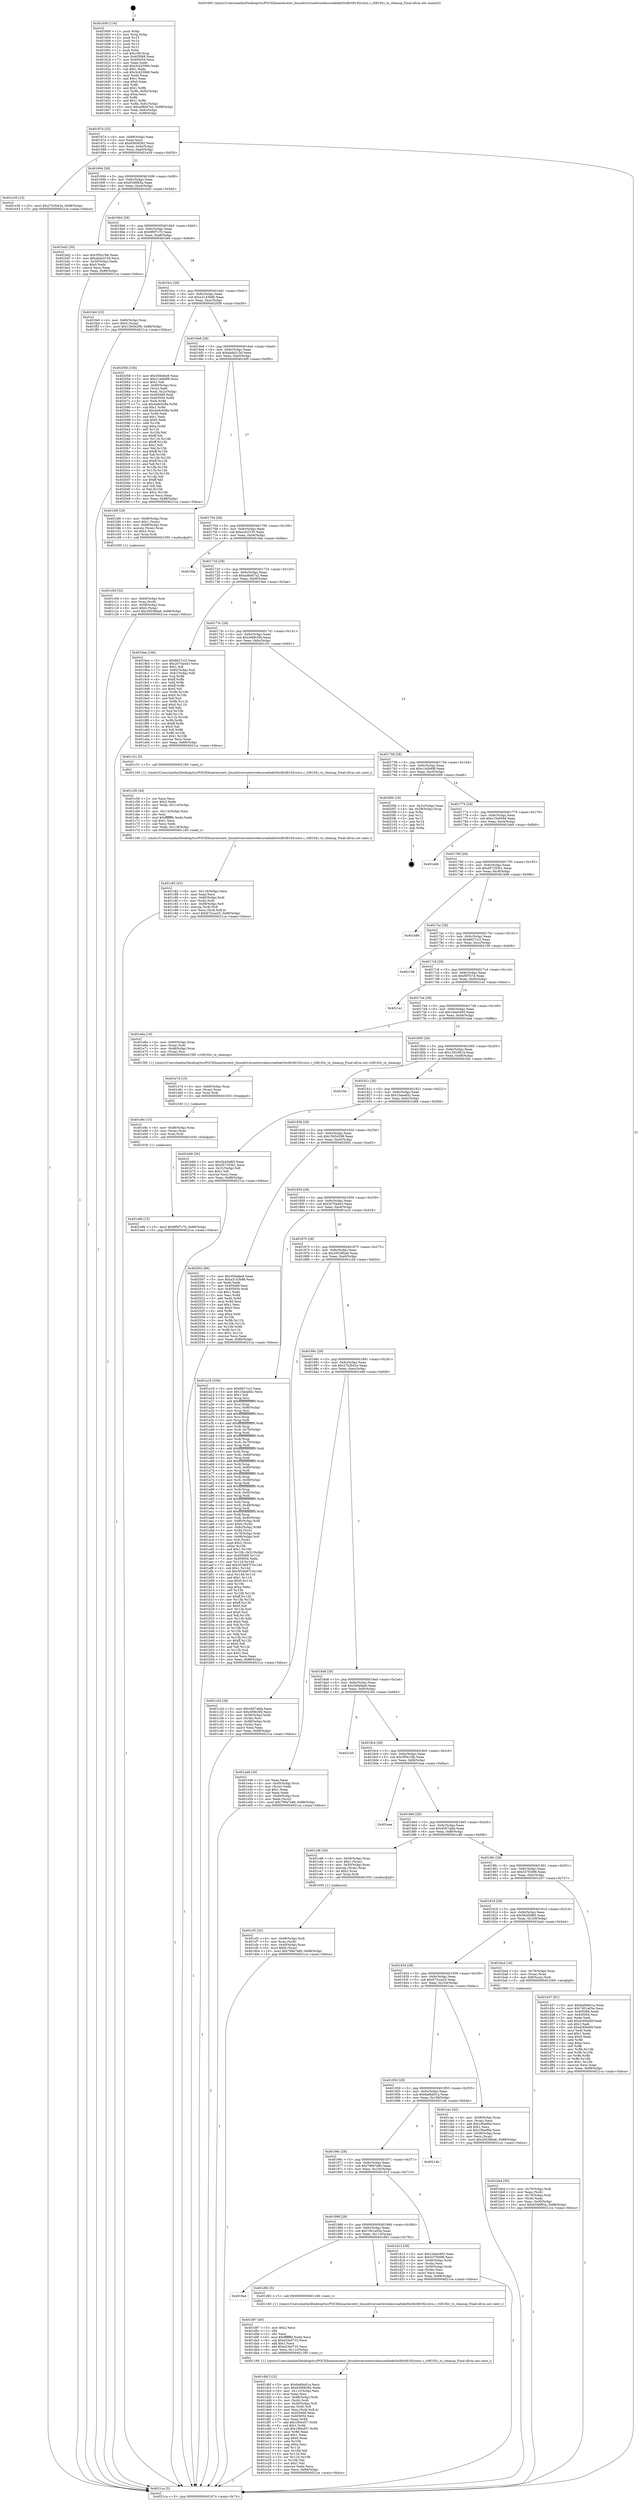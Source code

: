 digraph "0x401600" {
  label = "0x401600 (/mnt/c/Users/mathe/Desktop/tcc/POCII/binaries/extr_linuxdriversnetwirelessrealtekrtlwifirtl8192cutrx.c_rtl8192c_tx_cleanup_Final-ollvm.out::main(0))"
  labelloc = "t"
  node[shape=record]

  Entry [label="",width=0.3,height=0.3,shape=circle,fillcolor=black,style=filled]
  "0x401674" [label="{
     0x401674 [32]\l
     | [instrs]\l
     &nbsp;&nbsp;0x401674 \<+6\>: mov -0x88(%rbp),%eax\l
     &nbsp;&nbsp;0x40167a \<+2\>: mov %eax,%ecx\l
     &nbsp;&nbsp;0x40167c \<+6\>: sub $0x83608382,%ecx\l
     &nbsp;&nbsp;0x401682 \<+6\>: mov %eax,-0x9c(%rbp)\l
     &nbsp;&nbsp;0x401688 \<+6\>: mov %ecx,-0xa0(%rbp)\l
     &nbsp;&nbsp;0x40168e \<+6\>: je 0000000000401e39 \<main+0x839\>\l
  }"]
  "0x401e39" [label="{
     0x401e39 [15]\l
     | [instrs]\l
     &nbsp;&nbsp;0x401e39 \<+10\>: movl $0x27b3b42e,-0x88(%rbp)\l
     &nbsp;&nbsp;0x401e43 \<+5\>: jmp 00000000004021ca \<main+0xbca\>\l
  }"]
  "0x401694" [label="{
     0x401694 [28]\l
     | [instrs]\l
     &nbsp;&nbsp;0x401694 \<+5\>: jmp 0000000000401699 \<main+0x99\>\l
     &nbsp;&nbsp;0x401699 \<+6\>: mov -0x9c(%rbp),%eax\l
     &nbsp;&nbsp;0x40169f \<+5\>: sub $0x9346f65a,%eax\l
     &nbsp;&nbsp;0x4016a4 \<+6\>: mov %eax,-0xa4(%rbp)\l
     &nbsp;&nbsp;0x4016aa \<+6\>: je 0000000000401bd2 \<main+0x5d2\>\l
  }"]
  Exit [label="",width=0.3,height=0.3,shape=circle,fillcolor=black,style=filled,peripheries=2]
  "0x401bd2" [label="{
     0x401bd2 [30]\l
     | [instrs]\l
     &nbsp;&nbsp;0x401bd2 \<+5\>: mov $0x3f5b15fe,%eax\l
     &nbsp;&nbsp;0x401bd7 \<+5\>: mov $0xabda315d,%ecx\l
     &nbsp;&nbsp;0x401bdc \<+3\>: mov -0x30(%rbp),%edx\l
     &nbsp;&nbsp;0x401bdf \<+3\>: cmp $0x0,%edx\l
     &nbsp;&nbsp;0x401be2 \<+3\>: cmove %ecx,%eax\l
     &nbsp;&nbsp;0x401be5 \<+6\>: mov %eax,-0x88(%rbp)\l
     &nbsp;&nbsp;0x401beb \<+5\>: jmp 00000000004021ca \<main+0xbca\>\l
  }"]
  "0x4016b0" [label="{
     0x4016b0 [28]\l
     | [instrs]\l
     &nbsp;&nbsp;0x4016b0 \<+5\>: jmp 00000000004016b5 \<main+0xb5\>\l
     &nbsp;&nbsp;0x4016b5 \<+6\>: mov -0x9c(%rbp),%eax\l
     &nbsp;&nbsp;0x4016bb \<+5\>: sub $0x9f0f7c70,%eax\l
     &nbsp;&nbsp;0x4016c0 \<+6\>: mov %eax,-0xa8(%rbp)\l
     &nbsp;&nbsp;0x4016c6 \<+6\>: je 0000000000401fe9 \<main+0x9e9\>\l
  }"]
  "0x401e9b" [label="{
     0x401e9b [15]\l
     | [instrs]\l
     &nbsp;&nbsp;0x401e9b \<+10\>: movl $0x9f0f7c70,-0x88(%rbp)\l
     &nbsp;&nbsp;0x401ea5 \<+5\>: jmp 00000000004021ca \<main+0xbca\>\l
  }"]
  "0x401fe9" [label="{
     0x401fe9 [25]\l
     | [instrs]\l
     &nbsp;&nbsp;0x401fe9 \<+4\>: mov -0x80(%rbp),%rax\l
     &nbsp;&nbsp;0x401fed \<+6\>: movl $0x0,(%rax)\l
     &nbsp;&nbsp;0x401ff3 \<+10\>: movl $0x15b5d298,-0x88(%rbp)\l
     &nbsp;&nbsp;0x401ffd \<+5\>: jmp 00000000004021ca \<main+0xbca\>\l
  }"]
  "0x4016cc" [label="{
     0x4016cc [28]\l
     | [instrs]\l
     &nbsp;&nbsp;0x4016cc \<+5\>: jmp 00000000004016d1 \<main+0xd1\>\l
     &nbsp;&nbsp;0x4016d1 \<+6\>: mov -0x9c(%rbp),%eax\l
     &nbsp;&nbsp;0x4016d7 \<+5\>: sub $0xa3143b86,%eax\l
     &nbsp;&nbsp;0x4016dc \<+6\>: mov %eax,-0xac(%rbp)\l
     &nbsp;&nbsp;0x4016e2 \<+6\>: je 0000000000402058 \<main+0xa58\>\l
  }"]
  "0x401e8c" [label="{
     0x401e8c [15]\l
     | [instrs]\l
     &nbsp;&nbsp;0x401e8c \<+4\>: mov -0x48(%rbp),%rax\l
     &nbsp;&nbsp;0x401e90 \<+3\>: mov (%rax),%rax\l
     &nbsp;&nbsp;0x401e93 \<+3\>: mov %rax,%rdi\l
     &nbsp;&nbsp;0x401e96 \<+5\>: call 0000000000401030 \<free@plt\>\l
     | [calls]\l
     &nbsp;&nbsp;0x401030 \{1\} (unknown)\l
  }"]
  "0x402058" [label="{
     0x402058 [156]\l
     | [instrs]\l
     &nbsp;&nbsp;0x402058 \<+5\>: mov $0x356efee9,%eax\l
     &nbsp;&nbsp;0x40205d \<+5\>: mov $0xc140b6f8,%ecx\l
     &nbsp;&nbsp;0x402062 \<+2\>: mov $0x1,%dl\l
     &nbsp;&nbsp;0x402064 \<+4\>: mov -0x80(%rbp),%rsi\l
     &nbsp;&nbsp;0x402068 \<+2\>: mov (%rsi),%edi\l
     &nbsp;&nbsp;0x40206a \<+3\>: mov %edi,-0x2c(%rbp)\l
     &nbsp;&nbsp;0x40206d \<+7\>: mov 0x405068,%edi\l
     &nbsp;&nbsp;0x402074 \<+8\>: mov 0x405054,%r8d\l
     &nbsp;&nbsp;0x40207c \<+3\>: mov %edi,%r9d\l
     &nbsp;&nbsp;0x40207f \<+7\>: sub $0x4e8c638e,%r9d\l
     &nbsp;&nbsp;0x402086 \<+4\>: sub $0x1,%r9d\l
     &nbsp;&nbsp;0x40208a \<+7\>: add $0x4e8c638e,%r9d\l
     &nbsp;&nbsp;0x402091 \<+4\>: imul %r9d,%edi\l
     &nbsp;&nbsp;0x402095 \<+3\>: and $0x1,%edi\l
     &nbsp;&nbsp;0x402098 \<+3\>: cmp $0x0,%edi\l
     &nbsp;&nbsp;0x40209b \<+4\>: sete %r10b\l
     &nbsp;&nbsp;0x40209f \<+4\>: cmp $0xa,%r8d\l
     &nbsp;&nbsp;0x4020a3 \<+4\>: setl %r11b\l
     &nbsp;&nbsp;0x4020a7 \<+3\>: mov %r10b,%bl\l
     &nbsp;&nbsp;0x4020aa \<+3\>: xor $0xff,%bl\l
     &nbsp;&nbsp;0x4020ad \<+3\>: mov %r11b,%r14b\l
     &nbsp;&nbsp;0x4020b0 \<+4\>: xor $0xff,%r14b\l
     &nbsp;&nbsp;0x4020b4 \<+3\>: xor $0x1,%dl\l
     &nbsp;&nbsp;0x4020b7 \<+3\>: mov %bl,%r15b\l
     &nbsp;&nbsp;0x4020ba \<+4\>: and $0xff,%r15b\l
     &nbsp;&nbsp;0x4020be \<+3\>: and %dl,%r10b\l
     &nbsp;&nbsp;0x4020c1 \<+3\>: mov %r14b,%r12b\l
     &nbsp;&nbsp;0x4020c4 \<+4\>: and $0xff,%r12b\l
     &nbsp;&nbsp;0x4020c8 \<+3\>: and %dl,%r11b\l
     &nbsp;&nbsp;0x4020cb \<+3\>: or %r10b,%r15b\l
     &nbsp;&nbsp;0x4020ce \<+3\>: or %r11b,%r12b\l
     &nbsp;&nbsp;0x4020d1 \<+3\>: xor %r12b,%r15b\l
     &nbsp;&nbsp;0x4020d4 \<+3\>: or %r14b,%bl\l
     &nbsp;&nbsp;0x4020d7 \<+3\>: xor $0xff,%bl\l
     &nbsp;&nbsp;0x4020da \<+3\>: or $0x1,%dl\l
     &nbsp;&nbsp;0x4020dd \<+2\>: and %dl,%bl\l
     &nbsp;&nbsp;0x4020df \<+3\>: or %bl,%r15b\l
     &nbsp;&nbsp;0x4020e2 \<+4\>: test $0x1,%r15b\l
     &nbsp;&nbsp;0x4020e6 \<+3\>: cmovne %ecx,%eax\l
     &nbsp;&nbsp;0x4020e9 \<+6\>: mov %eax,-0x88(%rbp)\l
     &nbsp;&nbsp;0x4020ef \<+5\>: jmp 00000000004021ca \<main+0xbca\>\l
  }"]
  "0x4016e8" [label="{
     0x4016e8 [28]\l
     | [instrs]\l
     &nbsp;&nbsp;0x4016e8 \<+5\>: jmp 00000000004016ed \<main+0xed\>\l
     &nbsp;&nbsp;0x4016ed \<+6\>: mov -0x9c(%rbp),%eax\l
     &nbsp;&nbsp;0x4016f3 \<+5\>: sub $0xabda315d,%eax\l
     &nbsp;&nbsp;0x4016f8 \<+6\>: mov %eax,-0xb0(%rbp)\l
     &nbsp;&nbsp;0x4016fe \<+6\>: je 0000000000401bf0 \<main+0x5f0\>\l
  }"]
  "0x401e7d" [label="{
     0x401e7d [15]\l
     | [instrs]\l
     &nbsp;&nbsp;0x401e7d \<+4\>: mov -0x60(%rbp),%rax\l
     &nbsp;&nbsp;0x401e81 \<+3\>: mov (%rax),%rax\l
     &nbsp;&nbsp;0x401e84 \<+3\>: mov %rax,%rdi\l
     &nbsp;&nbsp;0x401e87 \<+5\>: call 0000000000401030 \<free@plt\>\l
     | [calls]\l
     &nbsp;&nbsp;0x401030 \{1\} (unknown)\l
  }"]
  "0x401bf0" [label="{
     0x401bf0 [29]\l
     | [instrs]\l
     &nbsp;&nbsp;0x401bf0 \<+4\>: mov -0x68(%rbp),%rax\l
     &nbsp;&nbsp;0x401bf4 \<+6\>: movl $0x1,(%rax)\l
     &nbsp;&nbsp;0x401bfa \<+4\>: mov -0x68(%rbp),%rax\l
     &nbsp;&nbsp;0x401bfe \<+3\>: movslq (%rax),%rax\l
     &nbsp;&nbsp;0x401c01 \<+4\>: shl $0x2,%rax\l
     &nbsp;&nbsp;0x401c05 \<+3\>: mov %rax,%rdi\l
     &nbsp;&nbsp;0x401c08 \<+5\>: call 0000000000401050 \<malloc@plt\>\l
     | [calls]\l
     &nbsp;&nbsp;0x401050 \{1\} (unknown)\l
  }"]
  "0x401704" [label="{
     0x401704 [28]\l
     | [instrs]\l
     &nbsp;&nbsp;0x401704 \<+5\>: jmp 0000000000401709 \<main+0x109\>\l
     &nbsp;&nbsp;0x401709 \<+6\>: mov -0x9c(%rbp),%eax\l
     &nbsp;&nbsp;0x40170f \<+5\>: sub $0xacd1f155,%eax\l
     &nbsp;&nbsp;0x401714 \<+6\>: mov %eax,-0xb4(%rbp)\l
     &nbsp;&nbsp;0x40171a \<+6\>: je 0000000000401fda \<main+0x9da\>\l
  }"]
  "0x401dbf" [label="{
     0x401dbf [122]\l
     | [instrs]\l
     &nbsp;&nbsp;0x401dbf \<+5\>: mov $0x6a6bb01a,%ecx\l
     &nbsp;&nbsp;0x401dc4 \<+5\>: mov $0x83608382,%edx\l
     &nbsp;&nbsp;0x401dc9 \<+6\>: mov -0x11c(%rbp),%esi\l
     &nbsp;&nbsp;0x401dcf \<+3\>: imul %eax,%esi\l
     &nbsp;&nbsp;0x401dd2 \<+4\>: mov -0x48(%rbp),%rdi\l
     &nbsp;&nbsp;0x401dd6 \<+3\>: mov (%rdi),%rdi\l
     &nbsp;&nbsp;0x401dd9 \<+4\>: mov -0x40(%rbp),%r8\l
     &nbsp;&nbsp;0x401ddd \<+3\>: movslq (%r8),%r8\l
     &nbsp;&nbsp;0x401de0 \<+4\>: mov %esi,(%rdi,%r8,4)\l
     &nbsp;&nbsp;0x401de4 \<+7\>: mov 0x405068,%eax\l
     &nbsp;&nbsp;0x401deb \<+7\>: mov 0x405054,%esi\l
     &nbsp;&nbsp;0x401df2 \<+3\>: mov %eax,%r9d\l
     &nbsp;&nbsp;0x401df5 \<+7\>: add $0x1f94cf37,%r9d\l
     &nbsp;&nbsp;0x401dfc \<+4\>: sub $0x1,%r9d\l
     &nbsp;&nbsp;0x401e00 \<+7\>: sub $0x1f94cf37,%r9d\l
     &nbsp;&nbsp;0x401e07 \<+4\>: imul %r9d,%eax\l
     &nbsp;&nbsp;0x401e0b \<+3\>: and $0x1,%eax\l
     &nbsp;&nbsp;0x401e0e \<+3\>: cmp $0x0,%eax\l
     &nbsp;&nbsp;0x401e11 \<+4\>: sete %r10b\l
     &nbsp;&nbsp;0x401e15 \<+3\>: cmp $0xa,%esi\l
     &nbsp;&nbsp;0x401e18 \<+4\>: setl %r11b\l
     &nbsp;&nbsp;0x401e1c \<+3\>: mov %r10b,%bl\l
     &nbsp;&nbsp;0x401e1f \<+3\>: and %r11b,%bl\l
     &nbsp;&nbsp;0x401e22 \<+3\>: xor %r11b,%r10b\l
     &nbsp;&nbsp;0x401e25 \<+3\>: or %r10b,%bl\l
     &nbsp;&nbsp;0x401e28 \<+3\>: test $0x1,%bl\l
     &nbsp;&nbsp;0x401e2b \<+3\>: cmovne %edx,%ecx\l
     &nbsp;&nbsp;0x401e2e \<+6\>: mov %ecx,-0x88(%rbp)\l
     &nbsp;&nbsp;0x401e34 \<+5\>: jmp 00000000004021ca \<main+0xbca\>\l
  }"]
  "0x401fda" [label="{
     0x401fda\l
  }", style=dashed]
  "0x401720" [label="{
     0x401720 [28]\l
     | [instrs]\l
     &nbsp;&nbsp;0x401720 \<+5\>: jmp 0000000000401725 \<main+0x125\>\l
     &nbsp;&nbsp;0x401725 \<+6\>: mov -0x9c(%rbp),%eax\l
     &nbsp;&nbsp;0x40172b \<+5\>: sub $0xad8d47a2,%eax\l
     &nbsp;&nbsp;0x401730 \<+6\>: mov %eax,-0xb8(%rbp)\l
     &nbsp;&nbsp;0x401736 \<+6\>: je 00000000004019ae \<main+0x3ae\>\l
  }"]
  "0x401d97" [label="{
     0x401d97 [40]\l
     | [instrs]\l
     &nbsp;&nbsp;0x401d97 \<+5\>: mov $0x2,%ecx\l
     &nbsp;&nbsp;0x401d9c \<+1\>: cltd\l
     &nbsp;&nbsp;0x401d9d \<+2\>: idiv %ecx\l
     &nbsp;&nbsp;0x401d9f \<+6\>: imul $0xfffffffe,%edx,%ecx\l
     &nbsp;&nbsp;0x401da5 \<+6\>: sub $0xe23a0733,%ecx\l
     &nbsp;&nbsp;0x401dab \<+3\>: add $0x1,%ecx\l
     &nbsp;&nbsp;0x401dae \<+6\>: add $0xe23a0733,%ecx\l
     &nbsp;&nbsp;0x401db4 \<+6\>: mov %ecx,-0x11c(%rbp)\l
     &nbsp;&nbsp;0x401dba \<+5\>: call 0000000000401160 \<next_i\>\l
     | [calls]\l
     &nbsp;&nbsp;0x401160 \{1\} (/mnt/c/Users/mathe/Desktop/tcc/POCII/binaries/extr_linuxdriversnetwirelessrealtekrtlwifirtl8192cutrx.c_rtl8192c_tx_cleanup_Final-ollvm.out::next_i)\l
  }"]
  "0x4019ae" [label="{
     0x4019ae [106]\l
     | [instrs]\l
     &nbsp;&nbsp;0x4019ae \<+5\>: mov $0x6627cc2,%eax\l
     &nbsp;&nbsp;0x4019b3 \<+5\>: mov $0x2070a443,%ecx\l
     &nbsp;&nbsp;0x4019b8 \<+2\>: mov $0x1,%dl\l
     &nbsp;&nbsp;0x4019ba \<+7\>: mov -0x82(%rbp),%sil\l
     &nbsp;&nbsp;0x4019c1 \<+7\>: mov -0x81(%rbp),%dil\l
     &nbsp;&nbsp;0x4019c8 \<+3\>: mov %sil,%r8b\l
     &nbsp;&nbsp;0x4019cb \<+4\>: xor $0xff,%r8b\l
     &nbsp;&nbsp;0x4019cf \<+3\>: mov %dil,%r9b\l
     &nbsp;&nbsp;0x4019d2 \<+4\>: xor $0xff,%r9b\l
     &nbsp;&nbsp;0x4019d6 \<+3\>: xor $0x0,%dl\l
     &nbsp;&nbsp;0x4019d9 \<+3\>: mov %r8b,%r10b\l
     &nbsp;&nbsp;0x4019dc \<+4\>: and $0x0,%r10b\l
     &nbsp;&nbsp;0x4019e0 \<+3\>: and %dl,%sil\l
     &nbsp;&nbsp;0x4019e3 \<+3\>: mov %r9b,%r11b\l
     &nbsp;&nbsp;0x4019e6 \<+4\>: and $0x0,%r11b\l
     &nbsp;&nbsp;0x4019ea \<+3\>: and %dl,%dil\l
     &nbsp;&nbsp;0x4019ed \<+3\>: or %sil,%r10b\l
     &nbsp;&nbsp;0x4019f0 \<+3\>: or %dil,%r11b\l
     &nbsp;&nbsp;0x4019f3 \<+3\>: xor %r11b,%r10b\l
     &nbsp;&nbsp;0x4019f6 \<+3\>: or %r9b,%r8b\l
     &nbsp;&nbsp;0x4019f9 \<+4\>: xor $0xff,%r8b\l
     &nbsp;&nbsp;0x4019fd \<+3\>: or $0x0,%dl\l
     &nbsp;&nbsp;0x401a00 \<+3\>: and %dl,%r8b\l
     &nbsp;&nbsp;0x401a03 \<+3\>: or %r8b,%r10b\l
     &nbsp;&nbsp;0x401a06 \<+4\>: test $0x1,%r10b\l
     &nbsp;&nbsp;0x401a0a \<+3\>: cmovne %ecx,%eax\l
     &nbsp;&nbsp;0x401a0d \<+6\>: mov %eax,-0x88(%rbp)\l
     &nbsp;&nbsp;0x401a13 \<+5\>: jmp 00000000004021ca \<main+0xbca\>\l
  }"]
  "0x40173c" [label="{
     0x40173c [28]\l
     | [instrs]\l
     &nbsp;&nbsp;0x40173c \<+5\>: jmp 0000000000401741 \<main+0x141\>\l
     &nbsp;&nbsp;0x401741 \<+6\>: mov -0x9c(%rbp),%eax\l
     &nbsp;&nbsp;0x401747 \<+5\>: sub $0xc069c5f4,%eax\l
     &nbsp;&nbsp;0x40174c \<+6\>: mov %eax,-0xbc(%rbp)\l
     &nbsp;&nbsp;0x401752 \<+6\>: je 0000000000401c51 \<main+0x651\>\l
  }"]
  "0x4021ca" [label="{
     0x4021ca [5]\l
     | [instrs]\l
     &nbsp;&nbsp;0x4021ca \<+5\>: jmp 0000000000401674 \<main+0x74\>\l
  }"]
  "0x401600" [label="{
     0x401600 [116]\l
     | [instrs]\l
     &nbsp;&nbsp;0x401600 \<+1\>: push %rbp\l
     &nbsp;&nbsp;0x401601 \<+3\>: mov %rsp,%rbp\l
     &nbsp;&nbsp;0x401604 \<+2\>: push %r15\l
     &nbsp;&nbsp;0x401606 \<+2\>: push %r14\l
     &nbsp;&nbsp;0x401608 \<+2\>: push %r13\l
     &nbsp;&nbsp;0x40160a \<+2\>: push %r12\l
     &nbsp;&nbsp;0x40160c \<+1\>: push %rbx\l
     &nbsp;&nbsp;0x40160d \<+7\>: sub $0x108,%rsp\l
     &nbsp;&nbsp;0x401614 \<+7\>: mov 0x405068,%eax\l
     &nbsp;&nbsp;0x40161b \<+7\>: mov 0x405054,%ecx\l
     &nbsp;&nbsp;0x401622 \<+2\>: mov %eax,%edx\l
     &nbsp;&nbsp;0x401624 \<+6\>: add $0x3c425966,%edx\l
     &nbsp;&nbsp;0x40162a \<+3\>: sub $0x1,%edx\l
     &nbsp;&nbsp;0x40162d \<+6\>: sub $0x3c425966,%edx\l
     &nbsp;&nbsp;0x401633 \<+3\>: imul %edx,%eax\l
     &nbsp;&nbsp;0x401636 \<+3\>: and $0x1,%eax\l
     &nbsp;&nbsp;0x401639 \<+3\>: cmp $0x0,%eax\l
     &nbsp;&nbsp;0x40163c \<+4\>: sete %r8b\l
     &nbsp;&nbsp;0x401640 \<+4\>: and $0x1,%r8b\l
     &nbsp;&nbsp;0x401644 \<+7\>: mov %r8b,-0x82(%rbp)\l
     &nbsp;&nbsp;0x40164b \<+3\>: cmp $0xa,%ecx\l
     &nbsp;&nbsp;0x40164e \<+4\>: setl %r8b\l
     &nbsp;&nbsp;0x401652 \<+4\>: and $0x1,%r8b\l
     &nbsp;&nbsp;0x401656 \<+7\>: mov %r8b,-0x81(%rbp)\l
     &nbsp;&nbsp;0x40165d \<+10\>: movl $0xad8d47a2,-0x88(%rbp)\l
     &nbsp;&nbsp;0x401667 \<+6\>: mov %edi,-0x8c(%rbp)\l
     &nbsp;&nbsp;0x40166d \<+7\>: mov %rsi,-0x98(%rbp)\l
  }"]
  "0x4019a4" [label="{
     0x4019a4\l
  }", style=dashed]
  "0x401c51" [label="{
     0x401c51 [5]\l
     | [instrs]\l
     &nbsp;&nbsp;0x401c51 \<+5\>: call 0000000000401160 \<next_i\>\l
     | [calls]\l
     &nbsp;&nbsp;0x401160 \{1\} (/mnt/c/Users/mathe/Desktop/tcc/POCII/binaries/extr_linuxdriversnetwirelessrealtekrtlwifirtl8192cutrx.c_rtl8192c_tx_cleanup_Final-ollvm.out::next_i)\l
  }"]
  "0x401758" [label="{
     0x401758 [28]\l
     | [instrs]\l
     &nbsp;&nbsp;0x401758 \<+5\>: jmp 000000000040175d \<main+0x15d\>\l
     &nbsp;&nbsp;0x40175d \<+6\>: mov -0x9c(%rbp),%eax\l
     &nbsp;&nbsp;0x401763 \<+5\>: sub $0xc140b6f8,%eax\l
     &nbsp;&nbsp;0x401768 \<+6\>: mov %eax,-0xc0(%rbp)\l
     &nbsp;&nbsp;0x40176e \<+6\>: je 00000000004020f4 \<main+0xaf4\>\l
  }"]
  "0x401d92" [label="{
     0x401d92 [5]\l
     | [instrs]\l
     &nbsp;&nbsp;0x401d92 \<+5\>: call 0000000000401160 \<next_i\>\l
     | [calls]\l
     &nbsp;&nbsp;0x401160 \{1\} (/mnt/c/Users/mathe/Desktop/tcc/POCII/binaries/extr_linuxdriversnetwirelessrealtekrtlwifirtl8192cutrx.c_rtl8192c_tx_cleanup_Final-ollvm.out::next_i)\l
  }"]
  "0x4020f4" [label="{
     0x4020f4 [18]\l
     | [instrs]\l
     &nbsp;&nbsp;0x4020f4 \<+3\>: mov -0x2c(%rbp),%eax\l
     &nbsp;&nbsp;0x4020f7 \<+4\>: lea -0x28(%rbp),%rsp\l
     &nbsp;&nbsp;0x4020fb \<+1\>: pop %rbx\l
     &nbsp;&nbsp;0x4020fc \<+2\>: pop %r12\l
     &nbsp;&nbsp;0x4020fe \<+2\>: pop %r13\l
     &nbsp;&nbsp;0x402100 \<+2\>: pop %r14\l
     &nbsp;&nbsp;0x402102 \<+2\>: pop %r15\l
     &nbsp;&nbsp;0x402104 \<+1\>: pop %rbp\l
     &nbsp;&nbsp;0x402105 \<+1\>: ret\l
  }"]
  "0x401774" [label="{
     0x401774 [28]\l
     | [instrs]\l
     &nbsp;&nbsp;0x401774 \<+5\>: jmp 0000000000401779 \<main+0x179\>\l
     &nbsp;&nbsp;0x401779 \<+6\>: mov -0x9c(%rbp),%eax\l
     &nbsp;&nbsp;0x40177f \<+5\>: sub $0xc15e926d,%eax\l
     &nbsp;&nbsp;0x401784 \<+6\>: mov %eax,-0xc4(%rbp)\l
     &nbsp;&nbsp;0x40178a \<+6\>: je 0000000000401eb9 \<main+0x8b9\>\l
  }"]
  "0x401988" [label="{
     0x401988 [28]\l
     | [instrs]\l
     &nbsp;&nbsp;0x401988 \<+5\>: jmp 000000000040198d \<main+0x38d\>\l
     &nbsp;&nbsp;0x40198d \<+6\>: mov -0x9c(%rbp),%eax\l
     &nbsp;&nbsp;0x401993 \<+5\>: sub $0x7d01a05e,%eax\l
     &nbsp;&nbsp;0x401998 \<+6\>: mov %eax,-0x110(%rbp)\l
     &nbsp;&nbsp;0x40199e \<+6\>: je 0000000000401d92 \<main+0x792\>\l
  }"]
  "0x401eb9" [label="{
     0x401eb9\l
  }", style=dashed]
  "0x401790" [label="{
     0x401790 [28]\l
     | [instrs]\l
     &nbsp;&nbsp;0x401790 \<+5\>: jmp 0000000000401795 \<main+0x195\>\l
     &nbsp;&nbsp;0x401795 \<+6\>: mov -0x9c(%rbp),%eax\l
     &nbsp;&nbsp;0x40179b \<+5\>: sub $0xd57255b1,%eax\l
     &nbsp;&nbsp;0x4017a0 \<+6\>: mov %eax,-0xc8(%rbp)\l
     &nbsp;&nbsp;0x4017a6 \<+6\>: je 0000000000401b86 \<main+0x586\>\l
  }"]
  "0x401d13" [label="{
     0x401d13 [36]\l
     | [instrs]\l
     &nbsp;&nbsp;0x401d13 \<+5\>: mov $0x10ee4493,%eax\l
     &nbsp;&nbsp;0x401d18 \<+5\>: mov $0x537f2096,%ecx\l
     &nbsp;&nbsp;0x401d1d \<+4\>: mov -0x40(%rbp),%rdx\l
     &nbsp;&nbsp;0x401d21 \<+2\>: mov (%rdx),%esi\l
     &nbsp;&nbsp;0x401d23 \<+4\>: mov -0x50(%rbp),%rdx\l
     &nbsp;&nbsp;0x401d27 \<+2\>: cmp (%rdx),%esi\l
     &nbsp;&nbsp;0x401d29 \<+3\>: cmovl %ecx,%eax\l
     &nbsp;&nbsp;0x401d2c \<+6\>: mov %eax,-0x88(%rbp)\l
     &nbsp;&nbsp;0x401d32 \<+5\>: jmp 00000000004021ca \<main+0xbca\>\l
  }"]
  "0x401b86" [label="{
     0x401b86\l
  }", style=dashed]
  "0x4017ac" [label="{
     0x4017ac [28]\l
     | [instrs]\l
     &nbsp;&nbsp;0x4017ac \<+5\>: jmp 00000000004017b1 \<main+0x1b1\>\l
     &nbsp;&nbsp;0x4017b1 \<+6\>: mov -0x9c(%rbp),%eax\l
     &nbsp;&nbsp;0x4017b7 \<+5\>: sub $0x6627cc2,%eax\l
     &nbsp;&nbsp;0x4017bc \<+6\>: mov %eax,-0xcc(%rbp)\l
     &nbsp;&nbsp;0x4017c2 \<+6\>: je 0000000000402106 \<main+0xb06\>\l
  }"]
  "0x40196c" [label="{
     0x40196c [28]\l
     | [instrs]\l
     &nbsp;&nbsp;0x40196c \<+5\>: jmp 0000000000401971 \<main+0x371\>\l
     &nbsp;&nbsp;0x401971 \<+6\>: mov -0x9c(%rbp),%eax\l
     &nbsp;&nbsp;0x401977 \<+5\>: sub $0x799e7e80,%eax\l
     &nbsp;&nbsp;0x40197c \<+6\>: mov %eax,-0x10c(%rbp)\l
     &nbsp;&nbsp;0x401982 \<+6\>: je 0000000000401d13 \<main+0x713\>\l
  }"]
  "0x402106" [label="{
     0x402106\l
  }", style=dashed]
  "0x4017c8" [label="{
     0x4017c8 [28]\l
     | [instrs]\l
     &nbsp;&nbsp;0x4017c8 \<+5\>: jmp 00000000004017cd \<main+0x1cd\>\l
     &nbsp;&nbsp;0x4017cd \<+6\>: mov -0x9c(%rbp),%eax\l
     &nbsp;&nbsp;0x4017d3 \<+5\>: sub $0xf5f7b7d,%eax\l
     &nbsp;&nbsp;0x4017d8 \<+6\>: mov %eax,-0xd0(%rbp)\l
     &nbsp;&nbsp;0x4017de \<+6\>: je 00000000004021a1 \<main+0xba1\>\l
  }"]
  "0x40214b" [label="{
     0x40214b\l
  }", style=dashed]
  "0x4021a1" [label="{
     0x4021a1\l
  }", style=dashed]
  "0x4017e4" [label="{
     0x4017e4 [28]\l
     | [instrs]\l
     &nbsp;&nbsp;0x4017e4 \<+5\>: jmp 00000000004017e9 \<main+0x1e9\>\l
     &nbsp;&nbsp;0x4017e9 \<+6\>: mov -0x9c(%rbp),%eax\l
     &nbsp;&nbsp;0x4017ef \<+5\>: sub $0x10ee4493,%eax\l
     &nbsp;&nbsp;0x4017f4 \<+6\>: mov %eax,-0xd4(%rbp)\l
     &nbsp;&nbsp;0x4017fa \<+6\>: je 0000000000401e6a \<main+0x86a\>\l
  }"]
  "0x401cf3" [label="{
     0x401cf3 [32]\l
     | [instrs]\l
     &nbsp;&nbsp;0x401cf3 \<+4\>: mov -0x48(%rbp),%rdi\l
     &nbsp;&nbsp;0x401cf7 \<+3\>: mov %rax,(%rdi)\l
     &nbsp;&nbsp;0x401cfa \<+4\>: mov -0x40(%rbp),%rax\l
     &nbsp;&nbsp;0x401cfe \<+6\>: movl $0x0,(%rax)\l
     &nbsp;&nbsp;0x401d04 \<+10\>: movl $0x799e7e80,-0x88(%rbp)\l
     &nbsp;&nbsp;0x401d0e \<+5\>: jmp 00000000004021ca \<main+0xbca\>\l
  }"]
  "0x401e6a" [label="{
     0x401e6a [19]\l
     | [instrs]\l
     &nbsp;&nbsp;0x401e6a \<+4\>: mov -0x60(%rbp),%rax\l
     &nbsp;&nbsp;0x401e6e \<+3\>: mov (%rax),%rdi\l
     &nbsp;&nbsp;0x401e71 \<+4\>: mov -0x48(%rbp),%rax\l
     &nbsp;&nbsp;0x401e75 \<+3\>: mov (%rax),%rsi\l
     &nbsp;&nbsp;0x401e78 \<+5\>: call 00000000004015f0 \<rtl8192c_tx_cleanup\>\l
     | [calls]\l
     &nbsp;&nbsp;0x4015f0 \{1\} (/mnt/c/Users/mathe/Desktop/tcc/POCII/binaries/extr_linuxdriversnetwirelessrealtekrtlwifirtl8192cutrx.c_rtl8192c_tx_cleanup_Final-ollvm.out::rtl8192c_tx_cleanup)\l
  }"]
  "0x401800" [label="{
     0x401800 [28]\l
     | [instrs]\l
     &nbsp;&nbsp;0x401800 \<+5\>: jmp 0000000000401805 \<main+0x205\>\l
     &nbsp;&nbsp;0x401805 \<+6\>: mov -0x9c(%rbp),%eax\l
     &nbsp;&nbsp;0x40180b \<+5\>: sub $0x12818614,%eax\l
     &nbsp;&nbsp;0x401810 \<+6\>: mov %eax,-0xd8(%rbp)\l
     &nbsp;&nbsp;0x401816 \<+6\>: je 0000000000401f4c \<main+0x94c\>\l
  }"]
  "0x401950" [label="{
     0x401950 [28]\l
     | [instrs]\l
     &nbsp;&nbsp;0x401950 \<+5\>: jmp 0000000000401955 \<main+0x355\>\l
     &nbsp;&nbsp;0x401955 \<+6\>: mov -0x9c(%rbp),%eax\l
     &nbsp;&nbsp;0x40195b \<+5\>: sub $0x6a6bb01a,%eax\l
     &nbsp;&nbsp;0x401960 \<+6\>: mov %eax,-0x108(%rbp)\l
     &nbsp;&nbsp;0x401966 \<+6\>: je 000000000040214b \<main+0xb4b\>\l
  }"]
  "0x401f4c" [label="{
     0x401f4c\l
  }", style=dashed]
  "0x40181c" [label="{
     0x40181c [28]\l
     | [instrs]\l
     &nbsp;&nbsp;0x40181c \<+5\>: jmp 0000000000401821 \<main+0x221\>\l
     &nbsp;&nbsp;0x401821 \<+6\>: mov -0x9c(%rbp),%eax\l
     &nbsp;&nbsp;0x401827 \<+5\>: sub $0x15aea82c,%eax\l
     &nbsp;&nbsp;0x40182c \<+6\>: mov %eax,-0xdc(%rbp)\l
     &nbsp;&nbsp;0x401832 \<+6\>: je 0000000000401b68 \<main+0x568\>\l
  }"]
  "0x401cac" [label="{
     0x401cac [42]\l
     | [instrs]\l
     &nbsp;&nbsp;0x401cac \<+4\>: mov -0x58(%rbp),%rax\l
     &nbsp;&nbsp;0x401cb0 \<+2\>: mov (%rax),%ecx\l
     &nbsp;&nbsp;0x401cb2 \<+6\>: add $0x1f0eef0e,%ecx\l
     &nbsp;&nbsp;0x401cb8 \<+3\>: add $0x1,%ecx\l
     &nbsp;&nbsp;0x401cbb \<+6\>: sub $0x1f0eef0e,%ecx\l
     &nbsp;&nbsp;0x401cc1 \<+4\>: mov -0x58(%rbp),%rax\l
     &nbsp;&nbsp;0x401cc5 \<+2\>: mov %ecx,(%rax)\l
     &nbsp;&nbsp;0x401cc7 \<+10\>: movl $0x26536ba6,-0x88(%rbp)\l
     &nbsp;&nbsp;0x401cd1 \<+5\>: jmp 00000000004021ca \<main+0xbca\>\l
  }"]
  "0x401b68" [label="{
     0x401b68 [30]\l
     | [instrs]\l
     &nbsp;&nbsp;0x401b68 \<+5\>: mov $0x5b45bf65,%eax\l
     &nbsp;&nbsp;0x401b6d \<+5\>: mov $0xd57255b1,%ecx\l
     &nbsp;&nbsp;0x401b72 \<+3\>: mov -0x31(%rbp),%dl\l
     &nbsp;&nbsp;0x401b75 \<+3\>: test $0x1,%dl\l
     &nbsp;&nbsp;0x401b78 \<+3\>: cmovne %ecx,%eax\l
     &nbsp;&nbsp;0x401b7b \<+6\>: mov %eax,-0x88(%rbp)\l
     &nbsp;&nbsp;0x401b81 \<+5\>: jmp 00000000004021ca \<main+0xbca\>\l
  }"]
  "0x401838" [label="{
     0x401838 [28]\l
     | [instrs]\l
     &nbsp;&nbsp;0x401838 \<+5\>: jmp 000000000040183d \<main+0x23d\>\l
     &nbsp;&nbsp;0x40183d \<+6\>: mov -0x9c(%rbp),%eax\l
     &nbsp;&nbsp;0x401843 \<+5\>: sub $0x15b5d298,%eax\l
     &nbsp;&nbsp;0x401848 \<+6\>: mov %eax,-0xe0(%rbp)\l
     &nbsp;&nbsp;0x40184e \<+6\>: je 0000000000402002 \<main+0xa02\>\l
  }"]
  "0x401c82" [label="{
     0x401c82 [42]\l
     | [instrs]\l
     &nbsp;&nbsp;0x401c82 \<+6\>: mov -0x118(%rbp),%ecx\l
     &nbsp;&nbsp;0x401c88 \<+3\>: imul %eax,%ecx\l
     &nbsp;&nbsp;0x401c8b \<+4\>: mov -0x60(%rbp),%rdi\l
     &nbsp;&nbsp;0x401c8f \<+3\>: mov (%rdi),%rdi\l
     &nbsp;&nbsp;0x401c92 \<+4\>: mov -0x58(%rbp),%r8\l
     &nbsp;&nbsp;0x401c96 \<+3\>: movslq (%r8),%r8\l
     &nbsp;&nbsp;0x401c99 \<+4\>: mov %ecx,(%rdi,%r8,4)\l
     &nbsp;&nbsp;0x401c9d \<+10\>: movl $0x672cca25,-0x88(%rbp)\l
     &nbsp;&nbsp;0x401ca7 \<+5\>: jmp 00000000004021ca \<main+0xbca\>\l
  }"]
  "0x402002" [label="{
     0x402002 [86]\l
     | [instrs]\l
     &nbsp;&nbsp;0x402002 \<+5\>: mov $0x356efee9,%eax\l
     &nbsp;&nbsp;0x402007 \<+5\>: mov $0xa3143b86,%ecx\l
     &nbsp;&nbsp;0x40200c \<+2\>: xor %edx,%edx\l
     &nbsp;&nbsp;0x40200e \<+7\>: mov 0x405068,%esi\l
     &nbsp;&nbsp;0x402015 \<+7\>: mov 0x405054,%edi\l
     &nbsp;&nbsp;0x40201c \<+3\>: sub $0x1,%edx\l
     &nbsp;&nbsp;0x40201f \<+3\>: mov %esi,%r8d\l
     &nbsp;&nbsp;0x402022 \<+3\>: add %edx,%r8d\l
     &nbsp;&nbsp;0x402025 \<+4\>: imul %r8d,%esi\l
     &nbsp;&nbsp;0x402029 \<+3\>: and $0x1,%esi\l
     &nbsp;&nbsp;0x40202c \<+3\>: cmp $0x0,%esi\l
     &nbsp;&nbsp;0x40202f \<+4\>: sete %r9b\l
     &nbsp;&nbsp;0x402033 \<+3\>: cmp $0xa,%edi\l
     &nbsp;&nbsp;0x402036 \<+4\>: setl %r10b\l
     &nbsp;&nbsp;0x40203a \<+3\>: mov %r9b,%r11b\l
     &nbsp;&nbsp;0x40203d \<+3\>: and %r10b,%r11b\l
     &nbsp;&nbsp;0x402040 \<+3\>: xor %r10b,%r9b\l
     &nbsp;&nbsp;0x402043 \<+3\>: or %r9b,%r11b\l
     &nbsp;&nbsp;0x402046 \<+4\>: test $0x1,%r11b\l
     &nbsp;&nbsp;0x40204a \<+3\>: cmovne %ecx,%eax\l
     &nbsp;&nbsp;0x40204d \<+6\>: mov %eax,-0x88(%rbp)\l
     &nbsp;&nbsp;0x402053 \<+5\>: jmp 00000000004021ca \<main+0xbca\>\l
  }"]
  "0x401854" [label="{
     0x401854 [28]\l
     | [instrs]\l
     &nbsp;&nbsp;0x401854 \<+5\>: jmp 0000000000401859 \<main+0x259\>\l
     &nbsp;&nbsp;0x401859 \<+6\>: mov -0x9c(%rbp),%eax\l
     &nbsp;&nbsp;0x40185f \<+5\>: sub $0x2070a443,%eax\l
     &nbsp;&nbsp;0x401864 \<+6\>: mov %eax,-0xe4(%rbp)\l
     &nbsp;&nbsp;0x40186a \<+6\>: je 0000000000401a18 \<main+0x418\>\l
  }"]
  "0x401c56" [label="{
     0x401c56 [44]\l
     | [instrs]\l
     &nbsp;&nbsp;0x401c56 \<+2\>: xor %ecx,%ecx\l
     &nbsp;&nbsp;0x401c58 \<+5\>: mov $0x2,%edx\l
     &nbsp;&nbsp;0x401c5d \<+6\>: mov %edx,-0x114(%rbp)\l
     &nbsp;&nbsp;0x401c63 \<+1\>: cltd\l
     &nbsp;&nbsp;0x401c64 \<+6\>: mov -0x114(%rbp),%esi\l
     &nbsp;&nbsp;0x401c6a \<+2\>: idiv %esi\l
     &nbsp;&nbsp;0x401c6c \<+6\>: imul $0xfffffffe,%edx,%edx\l
     &nbsp;&nbsp;0x401c72 \<+3\>: sub $0x1,%ecx\l
     &nbsp;&nbsp;0x401c75 \<+2\>: sub %ecx,%edx\l
     &nbsp;&nbsp;0x401c77 \<+6\>: mov %edx,-0x118(%rbp)\l
     &nbsp;&nbsp;0x401c7d \<+5\>: call 0000000000401160 \<next_i\>\l
     | [calls]\l
     &nbsp;&nbsp;0x401160 \{1\} (/mnt/c/Users/mathe/Desktop/tcc/POCII/binaries/extr_linuxdriversnetwirelessrealtekrtlwifirtl8192cutrx.c_rtl8192c_tx_cleanup_Final-ollvm.out::next_i)\l
  }"]
  "0x401a18" [label="{
     0x401a18 [336]\l
     | [instrs]\l
     &nbsp;&nbsp;0x401a18 \<+5\>: mov $0x6627cc2,%eax\l
     &nbsp;&nbsp;0x401a1d \<+5\>: mov $0x15aea82c,%ecx\l
     &nbsp;&nbsp;0x401a22 \<+2\>: mov $0x1,%dl\l
     &nbsp;&nbsp;0x401a24 \<+3\>: mov %rsp,%rsi\l
     &nbsp;&nbsp;0x401a27 \<+4\>: add $0xfffffffffffffff0,%rsi\l
     &nbsp;&nbsp;0x401a2b \<+3\>: mov %rsi,%rsp\l
     &nbsp;&nbsp;0x401a2e \<+4\>: mov %rsi,-0x80(%rbp)\l
     &nbsp;&nbsp;0x401a32 \<+3\>: mov %rsp,%rsi\l
     &nbsp;&nbsp;0x401a35 \<+4\>: add $0xfffffffffffffff0,%rsi\l
     &nbsp;&nbsp;0x401a39 \<+3\>: mov %rsi,%rsp\l
     &nbsp;&nbsp;0x401a3c \<+3\>: mov %rsp,%rdi\l
     &nbsp;&nbsp;0x401a3f \<+4\>: add $0xfffffffffffffff0,%rdi\l
     &nbsp;&nbsp;0x401a43 \<+3\>: mov %rdi,%rsp\l
     &nbsp;&nbsp;0x401a46 \<+4\>: mov %rdi,-0x78(%rbp)\l
     &nbsp;&nbsp;0x401a4a \<+3\>: mov %rsp,%rdi\l
     &nbsp;&nbsp;0x401a4d \<+4\>: add $0xfffffffffffffff0,%rdi\l
     &nbsp;&nbsp;0x401a51 \<+3\>: mov %rdi,%rsp\l
     &nbsp;&nbsp;0x401a54 \<+4\>: mov %rdi,-0x70(%rbp)\l
     &nbsp;&nbsp;0x401a58 \<+3\>: mov %rsp,%rdi\l
     &nbsp;&nbsp;0x401a5b \<+4\>: add $0xfffffffffffffff0,%rdi\l
     &nbsp;&nbsp;0x401a5f \<+3\>: mov %rdi,%rsp\l
     &nbsp;&nbsp;0x401a62 \<+4\>: mov %rdi,-0x68(%rbp)\l
     &nbsp;&nbsp;0x401a66 \<+3\>: mov %rsp,%rdi\l
     &nbsp;&nbsp;0x401a69 \<+4\>: add $0xfffffffffffffff0,%rdi\l
     &nbsp;&nbsp;0x401a6d \<+3\>: mov %rdi,%rsp\l
     &nbsp;&nbsp;0x401a70 \<+4\>: mov %rdi,-0x60(%rbp)\l
     &nbsp;&nbsp;0x401a74 \<+3\>: mov %rsp,%rdi\l
     &nbsp;&nbsp;0x401a77 \<+4\>: add $0xfffffffffffffff0,%rdi\l
     &nbsp;&nbsp;0x401a7b \<+3\>: mov %rdi,%rsp\l
     &nbsp;&nbsp;0x401a7e \<+4\>: mov %rdi,-0x58(%rbp)\l
     &nbsp;&nbsp;0x401a82 \<+3\>: mov %rsp,%rdi\l
     &nbsp;&nbsp;0x401a85 \<+4\>: add $0xfffffffffffffff0,%rdi\l
     &nbsp;&nbsp;0x401a89 \<+3\>: mov %rdi,%rsp\l
     &nbsp;&nbsp;0x401a8c \<+4\>: mov %rdi,-0x50(%rbp)\l
     &nbsp;&nbsp;0x401a90 \<+3\>: mov %rsp,%rdi\l
     &nbsp;&nbsp;0x401a93 \<+4\>: add $0xfffffffffffffff0,%rdi\l
     &nbsp;&nbsp;0x401a97 \<+3\>: mov %rdi,%rsp\l
     &nbsp;&nbsp;0x401a9a \<+4\>: mov %rdi,-0x48(%rbp)\l
     &nbsp;&nbsp;0x401a9e \<+3\>: mov %rsp,%rdi\l
     &nbsp;&nbsp;0x401aa1 \<+4\>: add $0xfffffffffffffff0,%rdi\l
     &nbsp;&nbsp;0x401aa5 \<+3\>: mov %rdi,%rsp\l
     &nbsp;&nbsp;0x401aa8 \<+4\>: mov %rdi,-0x40(%rbp)\l
     &nbsp;&nbsp;0x401aac \<+4\>: mov -0x80(%rbp),%rdi\l
     &nbsp;&nbsp;0x401ab0 \<+6\>: movl $0x0,(%rdi)\l
     &nbsp;&nbsp;0x401ab6 \<+7\>: mov -0x8c(%rbp),%r8d\l
     &nbsp;&nbsp;0x401abd \<+3\>: mov %r8d,(%rsi)\l
     &nbsp;&nbsp;0x401ac0 \<+4\>: mov -0x78(%rbp),%rdi\l
     &nbsp;&nbsp;0x401ac4 \<+7\>: mov -0x98(%rbp),%r9\l
     &nbsp;&nbsp;0x401acb \<+3\>: mov %r9,(%rdi)\l
     &nbsp;&nbsp;0x401ace \<+3\>: cmpl $0x2,(%rsi)\l
     &nbsp;&nbsp;0x401ad1 \<+4\>: setne %r10b\l
     &nbsp;&nbsp;0x401ad5 \<+4\>: and $0x1,%r10b\l
     &nbsp;&nbsp;0x401ad9 \<+4\>: mov %r10b,-0x31(%rbp)\l
     &nbsp;&nbsp;0x401add \<+8\>: mov 0x405068,%r11d\l
     &nbsp;&nbsp;0x401ae5 \<+7\>: mov 0x405054,%ebx\l
     &nbsp;&nbsp;0x401aec \<+3\>: mov %r11d,%r14d\l
     &nbsp;&nbsp;0x401aef \<+7\>: add $0x3f1bb97f,%r14d\l
     &nbsp;&nbsp;0x401af6 \<+4\>: sub $0x1,%r14d\l
     &nbsp;&nbsp;0x401afa \<+7\>: sub $0x3f1bb97f,%r14d\l
     &nbsp;&nbsp;0x401b01 \<+4\>: imul %r14d,%r11d\l
     &nbsp;&nbsp;0x401b05 \<+4\>: and $0x1,%r11d\l
     &nbsp;&nbsp;0x401b09 \<+4\>: cmp $0x0,%r11d\l
     &nbsp;&nbsp;0x401b0d \<+4\>: sete %r10b\l
     &nbsp;&nbsp;0x401b11 \<+3\>: cmp $0xa,%ebx\l
     &nbsp;&nbsp;0x401b14 \<+4\>: setl %r15b\l
     &nbsp;&nbsp;0x401b18 \<+3\>: mov %r10b,%r12b\l
     &nbsp;&nbsp;0x401b1b \<+4\>: xor $0xff,%r12b\l
     &nbsp;&nbsp;0x401b1f \<+3\>: mov %r15b,%r13b\l
     &nbsp;&nbsp;0x401b22 \<+4\>: xor $0xff,%r13b\l
     &nbsp;&nbsp;0x401b26 \<+3\>: xor $0x0,%dl\l
     &nbsp;&nbsp;0x401b29 \<+3\>: mov %r12b,%sil\l
     &nbsp;&nbsp;0x401b2c \<+4\>: and $0x0,%sil\l
     &nbsp;&nbsp;0x401b30 \<+3\>: and %dl,%r10b\l
     &nbsp;&nbsp;0x401b33 \<+3\>: mov %r13b,%dil\l
     &nbsp;&nbsp;0x401b36 \<+4\>: and $0x0,%dil\l
     &nbsp;&nbsp;0x401b3a \<+3\>: and %dl,%r15b\l
     &nbsp;&nbsp;0x401b3d \<+3\>: or %r10b,%sil\l
     &nbsp;&nbsp;0x401b40 \<+3\>: or %r15b,%dil\l
     &nbsp;&nbsp;0x401b43 \<+3\>: xor %dil,%sil\l
     &nbsp;&nbsp;0x401b46 \<+3\>: or %r13b,%r12b\l
     &nbsp;&nbsp;0x401b49 \<+4\>: xor $0xff,%r12b\l
     &nbsp;&nbsp;0x401b4d \<+3\>: or $0x0,%dl\l
     &nbsp;&nbsp;0x401b50 \<+3\>: and %dl,%r12b\l
     &nbsp;&nbsp;0x401b53 \<+3\>: or %r12b,%sil\l
     &nbsp;&nbsp;0x401b56 \<+4\>: test $0x1,%sil\l
     &nbsp;&nbsp;0x401b5a \<+3\>: cmovne %ecx,%eax\l
     &nbsp;&nbsp;0x401b5d \<+6\>: mov %eax,-0x88(%rbp)\l
     &nbsp;&nbsp;0x401b63 \<+5\>: jmp 00000000004021ca \<main+0xbca\>\l
  }"]
  "0x401870" [label="{
     0x401870 [28]\l
     | [instrs]\l
     &nbsp;&nbsp;0x401870 \<+5\>: jmp 0000000000401875 \<main+0x275\>\l
     &nbsp;&nbsp;0x401875 \<+6\>: mov -0x9c(%rbp),%eax\l
     &nbsp;&nbsp;0x40187b \<+5\>: sub $0x26536ba6,%eax\l
     &nbsp;&nbsp;0x401880 \<+6\>: mov %eax,-0xe8(%rbp)\l
     &nbsp;&nbsp;0x401886 \<+6\>: je 0000000000401c2d \<main+0x62d\>\l
  }"]
  "0x401c0d" [label="{
     0x401c0d [32]\l
     | [instrs]\l
     &nbsp;&nbsp;0x401c0d \<+4\>: mov -0x60(%rbp),%rdi\l
     &nbsp;&nbsp;0x401c11 \<+3\>: mov %rax,(%rdi)\l
     &nbsp;&nbsp;0x401c14 \<+4\>: mov -0x58(%rbp),%rax\l
     &nbsp;&nbsp;0x401c18 \<+6\>: movl $0x0,(%rax)\l
     &nbsp;&nbsp;0x401c1e \<+10\>: movl $0x26536ba6,-0x88(%rbp)\l
     &nbsp;&nbsp;0x401c28 \<+5\>: jmp 00000000004021ca \<main+0xbca\>\l
  }"]
  "0x401bb4" [label="{
     0x401bb4 [30]\l
     | [instrs]\l
     &nbsp;&nbsp;0x401bb4 \<+4\>: mov -0x70(%rbp),%rdi\l
     &nbsp;&nbsp;0x401bb8 \<+2\>: mov %eax,(%rdi)\l
     &nbsp;&nbsp;0x401bba \<+4\>: mov -0x70(%rbp),%rdi\l
     &nbsp;&nbsp;0x401bbe \<+2\>: mov (%rdi),%eax\l
     &nbsp;&nbsp;0x401bc0 \<+3\>: mov %eax,-0x30(%rbp)\l
     &nbsp;&nbsp;0x401bc3 \<+10\>: movl $0x9346f65a,-0x88(%rbp)\l
     &nbsp;&nbsp;0x401bcd \<+5\>: jmp 00000000004021ca \<main+0xbca\>\l
  }"]
  "0x401c2d" [label="{
     0x401c2d [36]\l
     | [instrs]\l
     &nbsp;&nbsp;0x401c2d \<+5\>: mov $0x4567abfa,%eax\l
     &nbsp;&nbsp;0x401c32 \<+5\>: mov $0xc069c5f4,%ecx\l
     &nbsp;&nbsp;0x401c37 \<+4\>: mov -0x58(%rbp),%rdx\l
     &nbsp;&nbsp;0x401c3b \<+2\>: mov (%rdx),%esi\l
     &nbsp;&nbsp;0x401c3d \<+4\>: mov -0x68(%rbp),%rdx\l
     &nbsp;&nbsp;0x401c41 \<+2\>: cmp (%rdx),%esi\l
     &nbsp;&nbsp;0x401c43 \<+3\>: cmovl %ecx,%eax\l
     &nbsp;&nbsp;0x401c46 \<+6\>: mov %eax,-0x88(%rbp)\l
     &nbsp;&nbsp;0x401c4c \<+5\>: jmp 00000000004021ca \<main+0xbca\>\l
  }"]
  "0x40188c" [label="{
     0x40188c [28]\l
     | [instrs]\l
     &nbsp;&nbsp;0x40188c \<+5\>: jmp 0000000000401891 \<main+0x291\>\l
     &nbsp;&nbsp;0x401891 \<+6\>: mov -0x9c(%rbp),%eax\l
     &nbsp;&nbsp;0x401897 \<+5\>: sub $0x27b3b42e,%eax\l
     &nbsp;&nbsp;0x40189c \<+6\>: mov %eax,-0xec(%rbp)\l
     &nbsp;&nbsp;0x4018a2 \<+6\>: je 0000000000401e48 \<main+0x848\>\l
  }"]
  "0x401934" [label="{
     0x401934 [28]\l
     | [instrs]\l
     &nbsp;&nbsp;0x401934 \<+5\>: jmp 0000000000401939 \<main+0x339\>\l
     &nbsp;&nbsp;0x401939 \<+6\>: mov -0x9c(%rbp),%eax\l
     &nbsp;&nbsp;0x40193f \<+5\>: sub $0x672cca25,%eax\l
     &nbsp;&nbsp;0x401944 \<+6\>: mov %eax,-0x104(%rbp)\l
     &nbsp;&nbsp;0x40194a \<+6\>: je 0000000000401cac \<main+0x6ac\>\l
  }"]
  "0x401e48" [label="{
     0x401e48 [34]\l
     | [instrs]\l
     &nbsp;&nbsp;0x401e48 \<+2\>: xor %eax,%eax\l
     &nbsp;&nbsp;0x401e4a \<+4\>: mov -0x40(%rbp),%rcx\l
     &nbsp;&nbsp;0x401e4e \<+2\>: mov (%rcx),%edx\l
     &nbsp;&nbsp;0x401e50 \<+3\>: sub $0x1,%eax\l
     &nbsp;&nbsp;0x401e53 \<+2\>: sub %eax,%edx\l
     &nbsp;&nbsp;0x401e55 \<+4\>: mov -0x40(%rbp),%rcx\l
     &nbsp;&nbsp;0x401e59 \<+2\>: mov %edx,(%rcx)\l
     &nbsp;&nbsp;0x401e5b \<+10\>: movl $0x799e7e80,-0x88(%rbp)\l
     &nbsp;&nbsp;0x401e65 \<+5\>: jmp 00000000004021ca \<main+0xbca\>\l
  }"]
  "0x4018a8" [label="{
     0x4018a8 [28]\l
     | [instrs]\l
     &nbsp;&nbsp;0x4018a8 \<+5\>: jmp 00000000004018ad \<main+0x2ad\>\l
     &nbsp;&nbsp;0x4018ad \<+6\>: mov -0x9c(%rbp),%eax\l
     &nbsp;&nbsp;0x4018b3 \<+5\>: sub $0x356efee9,%eax\l
     &nbsp;&nbsp;0x4018b8 \<+6\>: mov %eax,-0xf0(%rbp)\l
     &nbsp;&nbsp;0x4018be \<+6\>: je 00000000004021b5 \<main+0xbb5\>\l
  }"]
  "0x401ba4" [label="{
     0x401ba4 [16]\l
     | [instrs]\l
     &nbsp;&nbsp;0x401ba4 \<+4\>: mov -0x78(%rbp),%rax\l
     &nbsp;&nbsp;0x401ba8 \<+3\>: mov (%rax),%rax\l
     &nbsp;&nbsp;0x401bab \<+4\>: mov 0x8(%rax),%rdi\l
     &nbsp;&nbsp;0x401baf \<+5\>: call 0000000000401060 \<atoi@plt\>\l
     | [calls]\l
     &nbsp;&nbsp;0x401060 \{1\} (unknown)\l
  }"]
  "0x4021b5" [label="{
     0x4021b5\l
  }", style=dashed]
  "0x4018c4" [label="{
     0x4018c4 [28]\l
     | [instrs]\l
     &nbsp;&nbsp;0x4018c4 \<+5\>: jmp 00000000004018c9 \<main+0x2c9\>\l
     &nbsp;&nbsp;0x4018c9 \<+6\>: mov -0x9c(%rbp),%eax\l
     &nbsp;&nbsp;0x4018cf \<+5\>: sub $0x3f5b15fe,%eax\l
     &nbsp;&nbsp;0x4018d4 \<+6\>: mov %eax,-0xf4(%rbp)\l
     &nbsp;&nbsp;0x4018da \<+6\>: je 0000000000401eaa \<main+0x8aa\>\l
  }"]
  "0x401918" [label="{
     0x401918 [28]\l
     | [instrs]\l
     &nbsp;&nbsp;0x401918 \<+5\>: jmp 000000000040191d \<main+0x31d\>\l
     &nbsp;&nbsp;0x40191d \<+6\>: mov -0x9c(%rbp),%eax\l
     &nbsp;&nbsp;0x401923 \<+5\>: sub $0x5b45bf65,%eax\l
     &nbsp;&nbsp;0x401928 \<+6\>: mov %eax,-0x100(%rbp)\l
     &nbsp;&nbsp;0x40192e \<+6\>: je 0000000000401ba4 \<main+0x5a4\>\l
  }"]
  "0x401eaa" [label="{
     0x401eaa\l
  }", style=dashed]
  "0x4018e0" [label="{
     0x4018e0 [28]\l
     | [instrs]\l
     &nbsp;&nbsp;0x4018e0 \<+5\>: jmp 00000000004018e5 \<main+0x2e5\>\l
     &nbsp;&nbsp;0x4018e5 \<+6\>: mov -0x9c(%rbp),%eax\l
     &nbsp;&nbsp;0x4018eb \<+5\>: sub $0x4567abfa,%eax\l
     &nbsp;&nbsp;0x4018f0 \<+6\>: mov %eax,-0xf8(%rbp)\l
     &nbsp;&nbsp;0x4018f6 \<+6\>: je 0000000000401cd6 \<main+0x6d6\>\l
  }"]
  "0x401d37" [label="{
     0x401d37 [91]\l
     | [instrs]\l
     &nbsp;&nbsp;0x401d37 \<+5\>: mov $0x6a6bb01a,%eax\l
     &nbsp;&nbsp;0x401d3c \<+5\>: mov $0x7d01a05e,%ecx\l
     &nbsp;&nbsp;0x401d41 \<+7\>: mov 0x405068,%edx\l
     &nbsp;&nbsp;0x401d48 \<+7\>: mov 0x405054,%esi\l
     &nbsp;&nbsp;0x401d4f \<+2\>: mov %edx,%edi\l
     &nbsp;&nbsp;0x401d51 \<+6\>: add $0xdc95bd5f,%edi\l
     &nbsp;&nbsp;0x401d57 \<+3\>: sub $0x1,%edi\l
     &nbsp;&nbsp;0x401d5a \<+6\>: sub $0xdc95bd5f,%edi\l
     &nbsp;&nbsp;0x401d60 \<+3\>: imul %edi,%edx\l
     &nbsp;&nbsp;0x401d63 \<+3\>: and $0x1,%edx\l
     &nbsp;&nbsp;0x401d66 \<+3\>: cmp $0x0,%edx\l
     &nbsp;&nbsp;0x401d69 \<+4\>: sete %r8b\l
     &nbsp;&nbsp;0x401d6d \<+3\>: cmp $0xa,%esi\l
     &nbsp;&nbsp;0x401d70 \<+4\>: setl %r9b\l
     &nbsp;&nbsp;0x401d74 \<+3\>: mov %r8b,%r10b\l
     &nbsp;&nbsp;0x401d77 \<+3\>: and %r9b,%r10b\l
     &nbsp;&nbsp;0x401d7a \<+3\>: xor %r9b,%r8b\l
     &nbsp;&nbsp;0x401d7d \<+3\>: or %r8b,%r10b\l
     &nbsp;&nbsp;0x401d80 \<+4\>: test $0x1,%r10b\l
     &nbsp;&nbsp;0x401d84 \<+3\>: cmovne %ecx,%eax\l
     &nbsp;&nbsp;0x401d87 \<+6\>: mov %eax,-0x88(%rbp)\l
     &nbsp;&nbsp;0x401d8d \<+5\>: jmp 00000000004021ca \<main+0xbca\>\l
  }"]
  "0x401cd6" [label="{
     0x401cd6 [29]\l
     | [instrs]\l
     &nbsp;&nbsp;0x401cd6 \<+4\>: mov -0x50(%rbp),%rax\l
     &nbsp;&nbsp;0x401cda \<+6\>: movl $0x1,(%rax)\l
     &nbsp;&nbsp;0x401ce0 \<+4\>: mov -0x50(%rbp),%rax\l
     &nbsp;&nbsp;0x401ce4 \<+3\>: movslq (%rax),%rax\l
     &nbsp;&nbsp;0x401ce7 \<+4\>: shl $0x2,%rax\l
     &nbsp;&nbsp;0x401ceb \<+3\>: mov %rax,%rdi\l
     &nbsp;&nbsp;0x401cee \<+5\>: call 0000000000401050 \<malloc@plt\>\l
     | [calls]\l
     &nbsp;&nbsp;0x401050 \{1\} (unknown)\l
  }"]
  "0x4018fc" [label="{
     0x4018fc [28]\l
     | [instrs]\l
     &nbsp;&nbsp;0x4018fc \<+5\>: jmp 0000000000401901 \<main+0x301\>\l
     &nbsp;&nbsp;0x401901 \<+6\>: mov -0x9c(%rbp),%eax\l
     &nbsp;&nbsp;0x401907 \<+5\>: sub $0x537f2096,%eax\l
     &nbsp;&nbsp;0x40190c \<+6\>: mov %eax,-0xfc(%rbp)\l
     &nbsp;&nbsp;0x401912 \<+6\>: je 0000000000401d37 \<main+0x737\>\l
  }"]
  Entry -> "0x401600" [label=" 1"]
  "0x401674" -> "0x401e39" [label=" 1"]
  "0x401674" -> "0x401694" [label=" 21"]
  "0x4020f4" -> Exit [label=" 1"]
  "0x401694" -> "0x401bd2" [label=" 1"]
  "0x401694" -> "0x4016b0" [label=" 20"]
  "0x402058" -> "0x4021ca" [label=" 1"]
  "0x4016b0" -> "0x401fe9" [label=" 1"]
  "0x4016b0" -> "0x4016cc" [label=" 19"]
  "0x402002" -> "0x4021ca" [label=" 1"]
  "0x4016cc" -> "0x402058" [label=" 1"]
  "0x4016cc" -> "0x4016e8" [label=" 18"]
  "0x401fe9" -> "0x4021ca" [label=" 1"]
  "0x4016e8" -> "0x401bf0" [label=" 1"]
  "0x4016e8" -> "0x401704" [label=" 17"]
  "0x401e9b" -> "0x4021ca" [label=" 1"]
  "0x401704" -> "0x401fda" [label=" 0"]
  "0x401704" -> "0x401720" [label=" 17"]
  "0x401e8c" -> "0x401e9b" [label=" 1"]
  "0x401720" -> "0x4019ae" [label=" 1"]
  "0x401720" -> "0x40173c" [label=" 16"]
  "0x4019ae" -> "0x4021ca" [label=" 1"]
  "0x401600" -> "0x401674" [label=" 1"]
  "0x4021ca" -> "0x401674" [label=" 21"]
  "0x401e7d" -> "0x401e8c" [label=" 1"]
  "0x40173c" -> "0x401c51" [label=" 1"]
  "0x40173c" -> "0x401758" [label=" 15"]
  "0x401e6a" -> "0x401e7d" [label=" 1"]
  "0x401758" -> "0x4020f4" [label=" 1"]
  "0x401758" -> "0x401774" [label=" 14"]
  "0x401e48" -> "0x4021ca" [label=" 1"]
  "0x401774" -> "0x401eb9" [label=" 0"]
  "0x401774" -> "0x401790" [label=" 14"]
  "0x401dbf" -> "0x4021ca" [label=" 1"]
  "0x401790" -> "0x401b86" [label=" 0"]
  "0x401790" -> "0x4017ac" [label=" 14"]
  "0x401d97" -> "0x401dbf" [label=" 1"]
  "0x4017ac" -> "0x402106" [label=" 0"]
  "0x4017ac" -> "0x4017c8" [label=" 14"]
  "0x401988" -> "0x4019a4" [label=" 0"]
  "0x4017c8" -> "0x4021a1" [label=" 0"]
  "0x4017c8" -> "0x4017e4" [label=" 14"]
  "0x401988" -> "0x401d92" [label=" 1"]
  "0x4017e4" -> "0x401e6a" [label=" 1"]
  "0x4017e4" -> "0x401800" [label=" 13"]
  "0x401d37" -> "0x4021ca" [label=" 1"]
  "0x401800" -> "0x401f4c" [label=" 0"]
  "0x401800" -> "0x40181c" [label=" 13"]
  "0x401d13" -> "0x4021ca" [label=" 2"]
  "0x40181c" -> "0x401b68" [label=" 1"]
  "0x40181c" -> "0x401838" [label=" 12"]
  "0x40196c" -> "0x401988" [label=" 1"]
  "0x401838" -> "0x402002" [label=" 1"]
  "0x401838" -> "0x401854" [label=" 11"]
  "0x401d92" -> "0x401d97" [label=" 1"]
  "0x401854" -> "0x401a18" [label=" 1"]
  "0x401854" -> "0x401870" [label=" 10"]
  "0x401950" -> "0x40196c" [label=" 3"]
  "0x401a18" -> "0x4021ca" [label=" 1"]
  "0x401b68" -> "0x4021ca" [label=" 1"]
  "0x401950" -> "0x40214b" [label=" 0"]
  "0x401870" -> "0x401c2d" [label=" 2"]
  "0x401870" -> "0x40188c" [label=" 8"]
  "0x401e39" -> "0x4021ca" [label=" 1"]
  "0x40188c" -> "0x401e48" [label=" 1"]
  "0x40188c" -> "0x4018a8" [label=" 7"]
  "0x401cf3" -> "0x4021ca" [label=" 1"]
  "0x4018a8" -> "0x4021b5" [label=" 0"]
  "0x4018a8" -> "0x4018c4" [label=" 7"]
  "0x401cd6" -> "0x401cf3" [label=" 1"]
  "0x4018c4" -> "0x401eaa" [label=" 0"]
  "0x4018c4" -> "0x4018e0" [label=" 7"]
  "0x401934" -> "0x401950" [label=" 3"]
  "0x4018e0" -> "0x401cd6" [label=" 1"]
  "0x4018e0" -> "0x4018fc" [label=" 6"]
  "0x401934" -> "0x401cac" [label=" 1"]
  "0x4018fc" -> "0x401d37" [label=" 1"]
  "0x4018fc" -> "0x401918" [label=" 5"]
  "0x401cac" -> "0x4021ca" [label=" 1"]
  "0x401918" -> "0x401ba4" [label=" 1"]
  "0x401918" -> "0x401934" [label=" 4"]
  "0x401ba4" -> "0x401bb4" [label=" 1"]
  "0x401bb4" -> "0x4021ca" [label=" 1"]
  "0x401bd2" -> "0x4021ca" [label=" 1"]
  "0x401bf0" -> "0x401c0d" [label=" 1"]
  "0x401c0d" -> "0x4021ca" [label=" 1"]
  "0x401c2d" -> "0x4021ca" [label=" 2"]
  "0x401c51" -> "0x401c56" [label=" 1"]
  "0x401c56" -> "0x401c82" [label=" 1"]
  "0x401c82" -> "0x4021ca" [label=" 1"]
  "0x40196c" -> "0x401d13" [label=" 2"]
}
